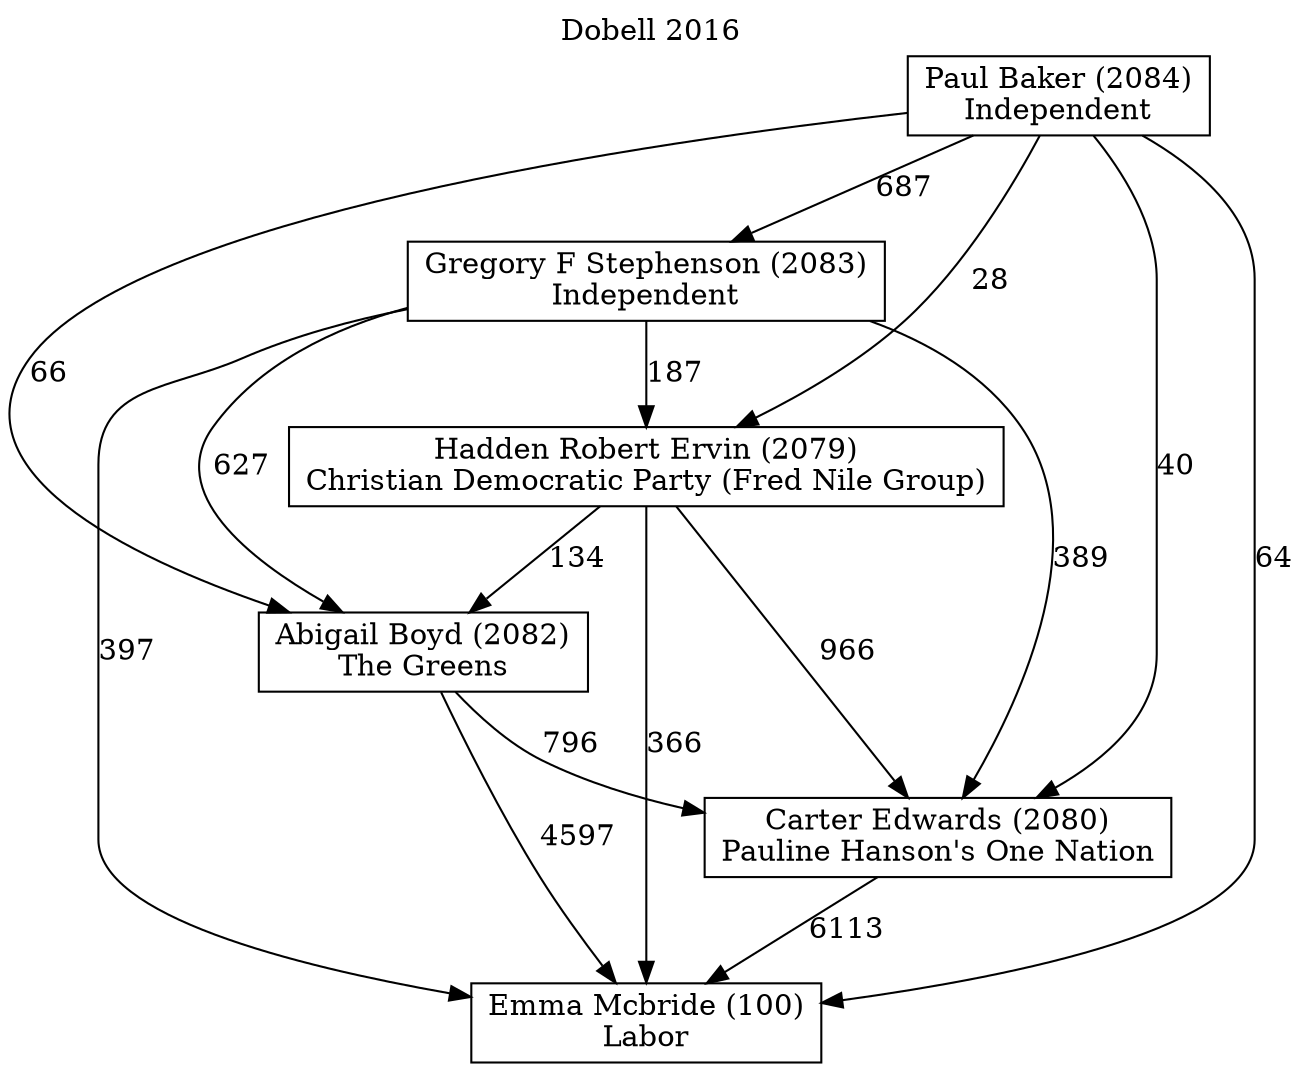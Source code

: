// House preference flow
digraph "Emma Mcbride (100)_Dobell_2016" {
	graph [label="Dobell 2016" labelloc=t mclimit=10]
	node [shape=box]
	"Abigail Boyd (2082)" [label="Abigail Boyd (2082)
The Greens"]
	"Carter Edwards (2080)" [label="Carter Edwards (2080)
Pauline Hanson's One Nation"]
	"Emma Mcbride (100)" [label="Emma Mcbride (100)
Labor"]
	"Gregory F Stephenson (2083)" [label="Gregory F Stephenson (2083)
Independent"]
	"Hadden Robert Ervin (2079)" [label="Hadden Robert Ervin (2079)
Christian Democratic Party (Fred Nile Group)"]
	"Paul Baker (2084)" [label="Paul Baker (2084)
Independent"]
	"Abigail Boyd (2082)" -> "Carter Edwards (2080)" [label=796]
	"Abigail Boyd (2082)" -> "Emma Mcbride (100)" [label=4597]
	"Carter Edwards (2080)" -> "Emma Mcbride (100)" [label=6113]
	"Gregory F Stephenson (2083)" -> "Abigail Boyd (2082)" [label=627]
	"Gregory F Stephenson (2083)" -> "Carter Edwards (2080)" [label=389]
	"Gregory F Stephenson (2083)" -> "Emma Mcbride (100)" [label=397]
	"Gregory F Stephenson (2083)" -> "Hadden Robert Ervin (2079)" [label=187]
	"Hadden Robert Ervin (2079)" -> "Abigail Boyd (2082)" [label=134]
	"Hadden Robert Ervin (2079)" -> "Carter Edwards (2080)" [label=966]
	"Hadden Robert Ervin (2079)" -> "Emma Mcbride (100)" [label=366]
	"Paul Baker (2084)" -> "Abigail Boyd (2082)" [label=66]
	"Paul Baker (2084)" -> "Carter Edwards (2080)" [label=40]
	"Paul Baker (2084)" -> "Emma Mcbride (100)" [label=64]
	"Paul Baker (2084)" -> "Gregory F Stephenson (2083)" [label=687]
	"Paul Baker (2084)" -> "Hadden Robert Ervin (2079)" [label=28]
}

